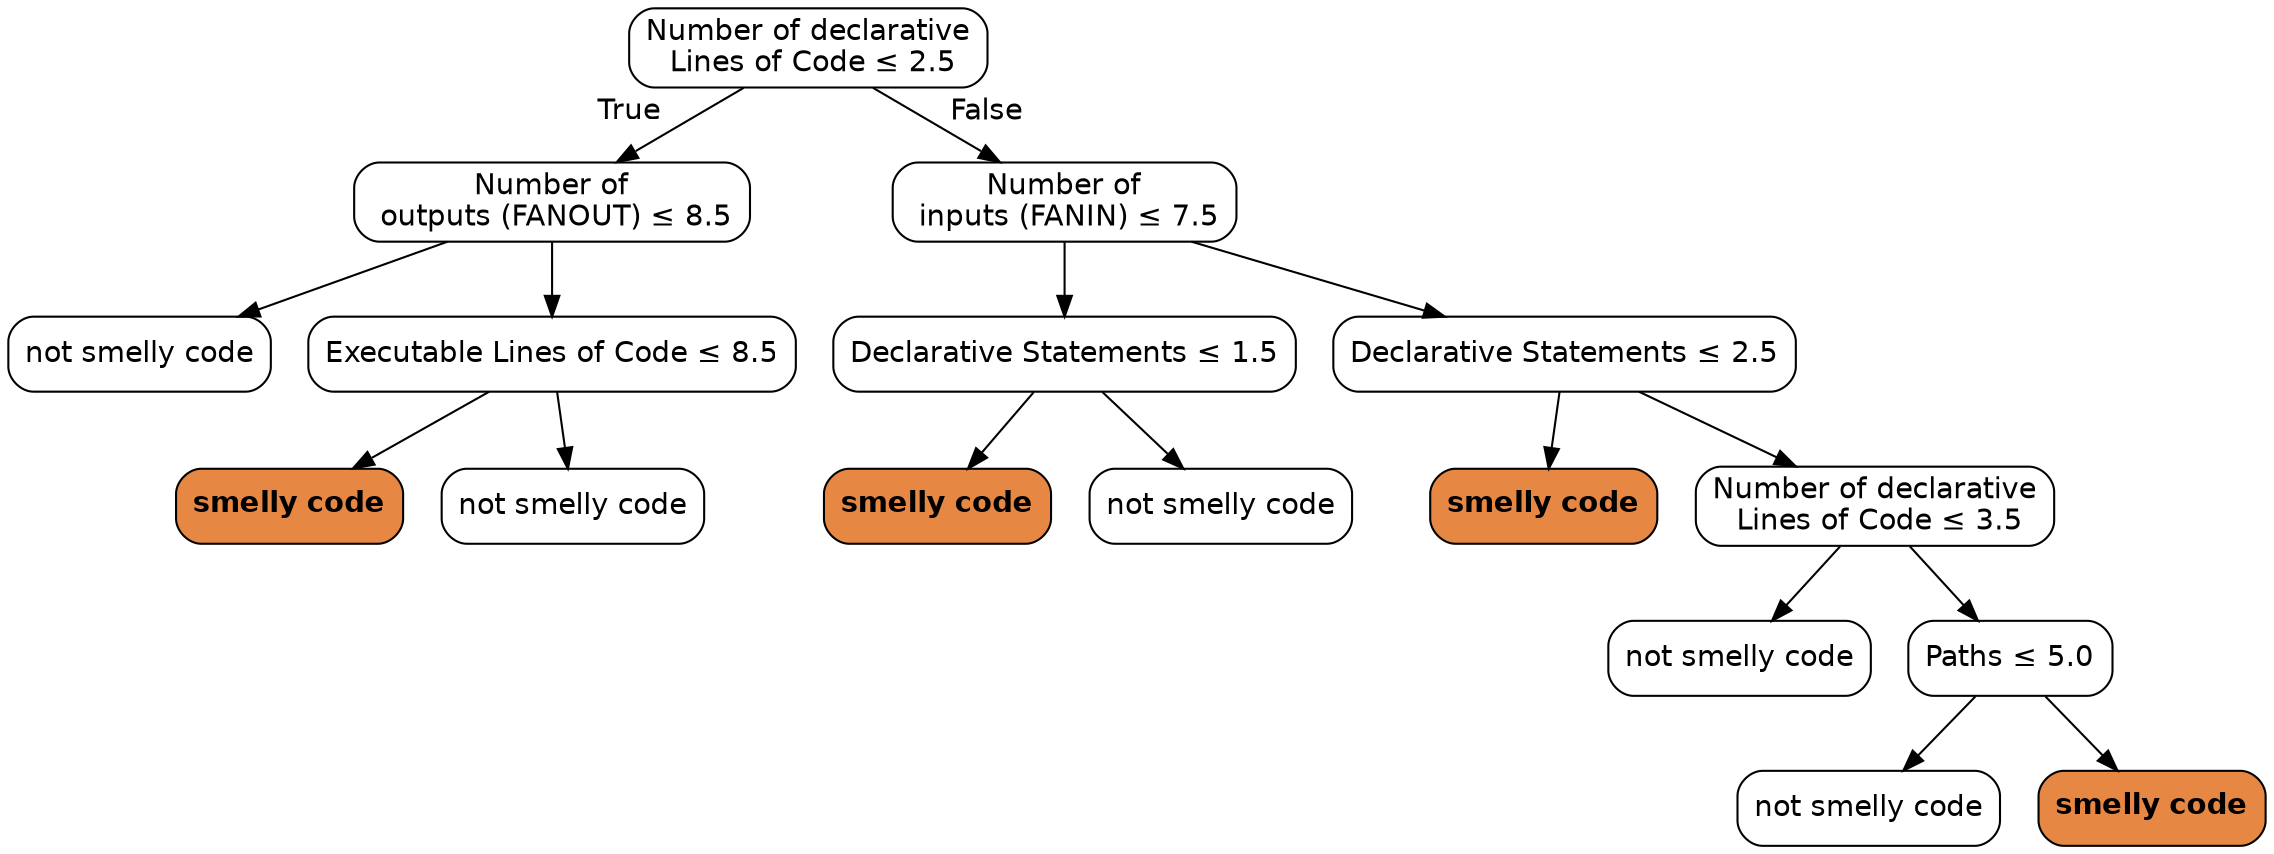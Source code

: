 digraph Tree {
node [color="black", fontname=helvetica, shape=box,  style="filled, rounded", fillcolor="#FFFFFF"];
edge [fontname=helvetica];
0 [label=<Number of declarative<br/> Lines of Code &le; 2.5>];
1 [label=<Number of<br/> outputs (FANOUT) &le; 8.5>];
0 -> 1  [headlabel="True", labelangle=45, labeldistance="2.5"];
13 [label=<not smelly code>];
1 -> 13;
14 [label=<Executable Lines of Code &le; 8.5>];
1 -> 14;
15 [label=<<b>smelly code</b>>, fillcolor="#e68743"];
14 -> 15;
16 [label=<not smelly code>];
14 -> 16;
2 [label=<Number of<br/> inputs (FANIN) &le; 7.5>];
0 -> 2  [headlabel="False", labelangle="-45", labeldistance="2.5"];
3 [label=<Declarative Statements &le; 1.5>];
2 -> 3;
5 [label=<<b>smelly code</b>>, fillcolor="#e68743"];
3 -> 5;
6 [label=<not smelly code>];
3 -> 6;
4 [label=<Declarative Statements &le; 2.5>];
2 -> 4;
7 [label=<<b>smelly code</b>>, fillcolor="#e68743"];
4 -> 7;
8 [label=<Number of declarative<br/> Lines of Code &le; 3.5>];
4 -> 8;
9 [label=<not smelly code>];
8 -> 9;
10 [label=<Paths &le; 5.0>];
8 -> 10;
11 [label=<not smelly code>];
10 -> 11;
12 [label=<<b>smelly code</b>>, fillcolor="#e68743"];
10 -> 12;
}
